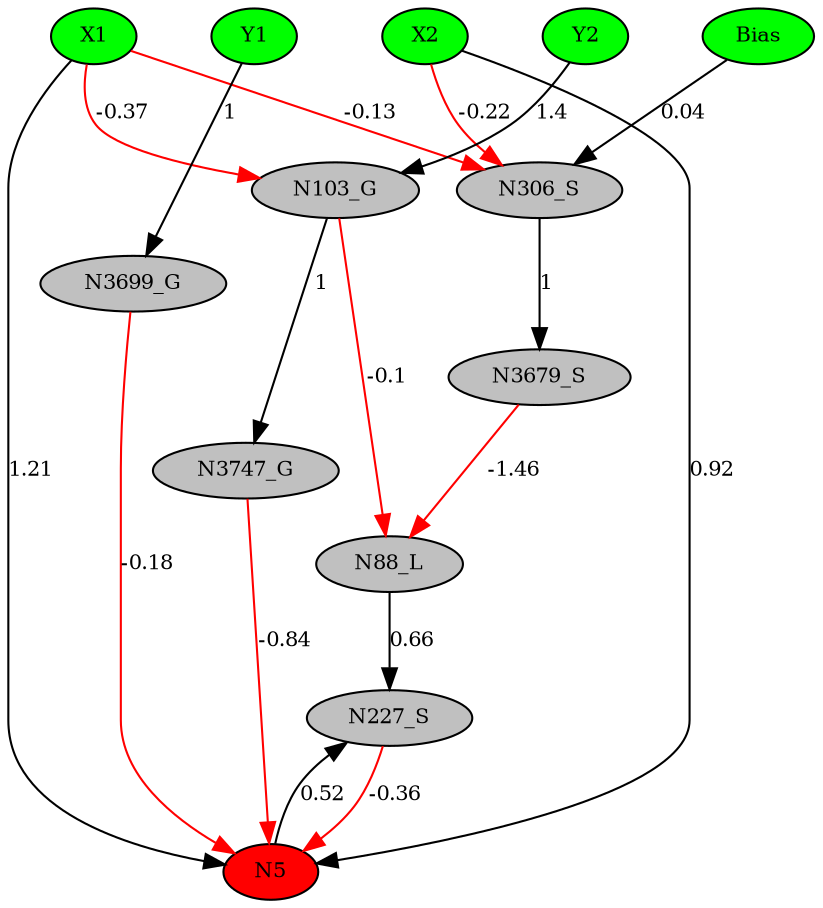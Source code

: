 digraph g { 
N0 [shape=ellipse, label=Bias,fontsize=10,height=0.1,width=0.1,style=filled,fillcolor=green]
N1[shape=ellipse label=X1,fontsize=10,height=0.1,width=0.1,style=filled,fillcolor=green]
N2[shape=ellipse label=Y1,fontsize=10,height=0.1,width=0.1,style=filled,fillcolor=green]
N3[shape=ellipse label=X2,fontsize=10,height=0.1,width=0.1,style=filled,fillcolor=green]
N4[shape=ellipse label=Y2,fontsize=10,height=0.1,width=0.1,style=filled,fillcolor=green]
N5[shape=ellipse,fontsize = 10, height = 0.1, width = 0.1, style = filled, fillcolor = red]
N88[shape=ellipse, label=N88_L,fontsize=10,height=0.1,width=0.1,style=filled,fillcolor=gray]
N103[shape=ellipse, label=N103_G,fontsize=10,height=0.1,width=0.1,style=filled,fillcolor=gray]
N227[shape=ellipse, label=N227_S,fontsize=10,height=0.1,width=0.1,style=filled,fillcolor=gray]
N306[shape=ellipse, label=N306_S,fontsize=10,height=0.1,width=0.1,style=filled,fillcolor=gray]
N3679[shape=ellipse, label=N3679_S,fontsize=10,height=0.1,width=0.1,style=filled,fillcolor=gray]
N3699[shape=ellipse, label=N3699_G,fontsize=10,height=0.1,width=0.1,style=filled,fillcolor=gray]
N3747[shape=ellipse, label=N3747_G,fontsize=10,height=0.1,width=0.1,style=filled,fillcolor=gray]
N1 -> N5 [color=black] [ label=1.21,fontsize=10]
N3 -> N5 [color=black] [ label=0.92,fontsize=10]
N4 -> N103 [color=black] [ label=1.4,fontsize=10]
N1 -> N103 [color=red] [arrowType=inv][ label=-0.37,fontsize=10]
N103 -> N88 [color=red] [arrowType=inv][ label=-0.1,fontsize=10]
N88 -> N227 [color=black] [ label=0.66,fontsize=10]
N227 -> N5 [color=red] [arrowType=inv][ label=-0.36,fontsize=10]
N0 -> N306 [color=black] [ label=0.04,fontsize=10]
N1 -> N306 [color=red] [arrowType=inv][ label=-0.13,fontsize=10]
N306 -> N3679 [color=black] [ label=1,fontsize=10]
N3679 -> N88 [color=red] [arrowType=inv][ label=-1.46,fontsize=10]
N2 -> N3699 [color=black] [ label=1,fontsize=10]
N3699 -> N5 [color=red] [arrowType=inv][ label=-0.18,fontsize=10]
N103 -> N3747 [color=black] [ label=1,fontsize=10]
N3747 -> N5 [color=red] [arrowType=inv][ label=-0.84,fontsize=10]
N5 -> N227 [color=black] [ label=0.52,fontsize=10]
N3 -> N306 [color=red] [arrowType=inv][ label=-0.22,fontsize=10]
 { rank=same; 
N5
 } 
 { rank=same; 
N1 ->N2 ->N3 ->N4 ->N0 [style=invis]
 } 
}
